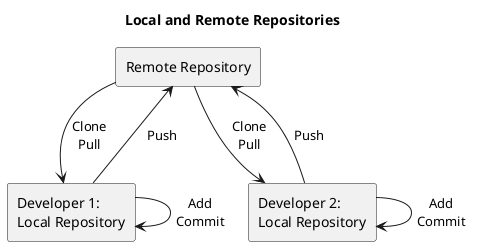@startuml local-vs-remote-repo

title Local and Remote Repositories
agent "Remote Repository" as rr
agent "Developer 1:\nLocal Repository" as lr1
agent "Developer 2:\nLocal Repository" as lr2

rr -->lr1: "Clone\nPull"
lr1 --> rr: Push
lr1 --> lr1: "Add\nCommit"

rr -->lr2: "Clone\nPull"
lr2 --> rr: Push
lr2 --> lr2: "Add\nCommit"

@enduml